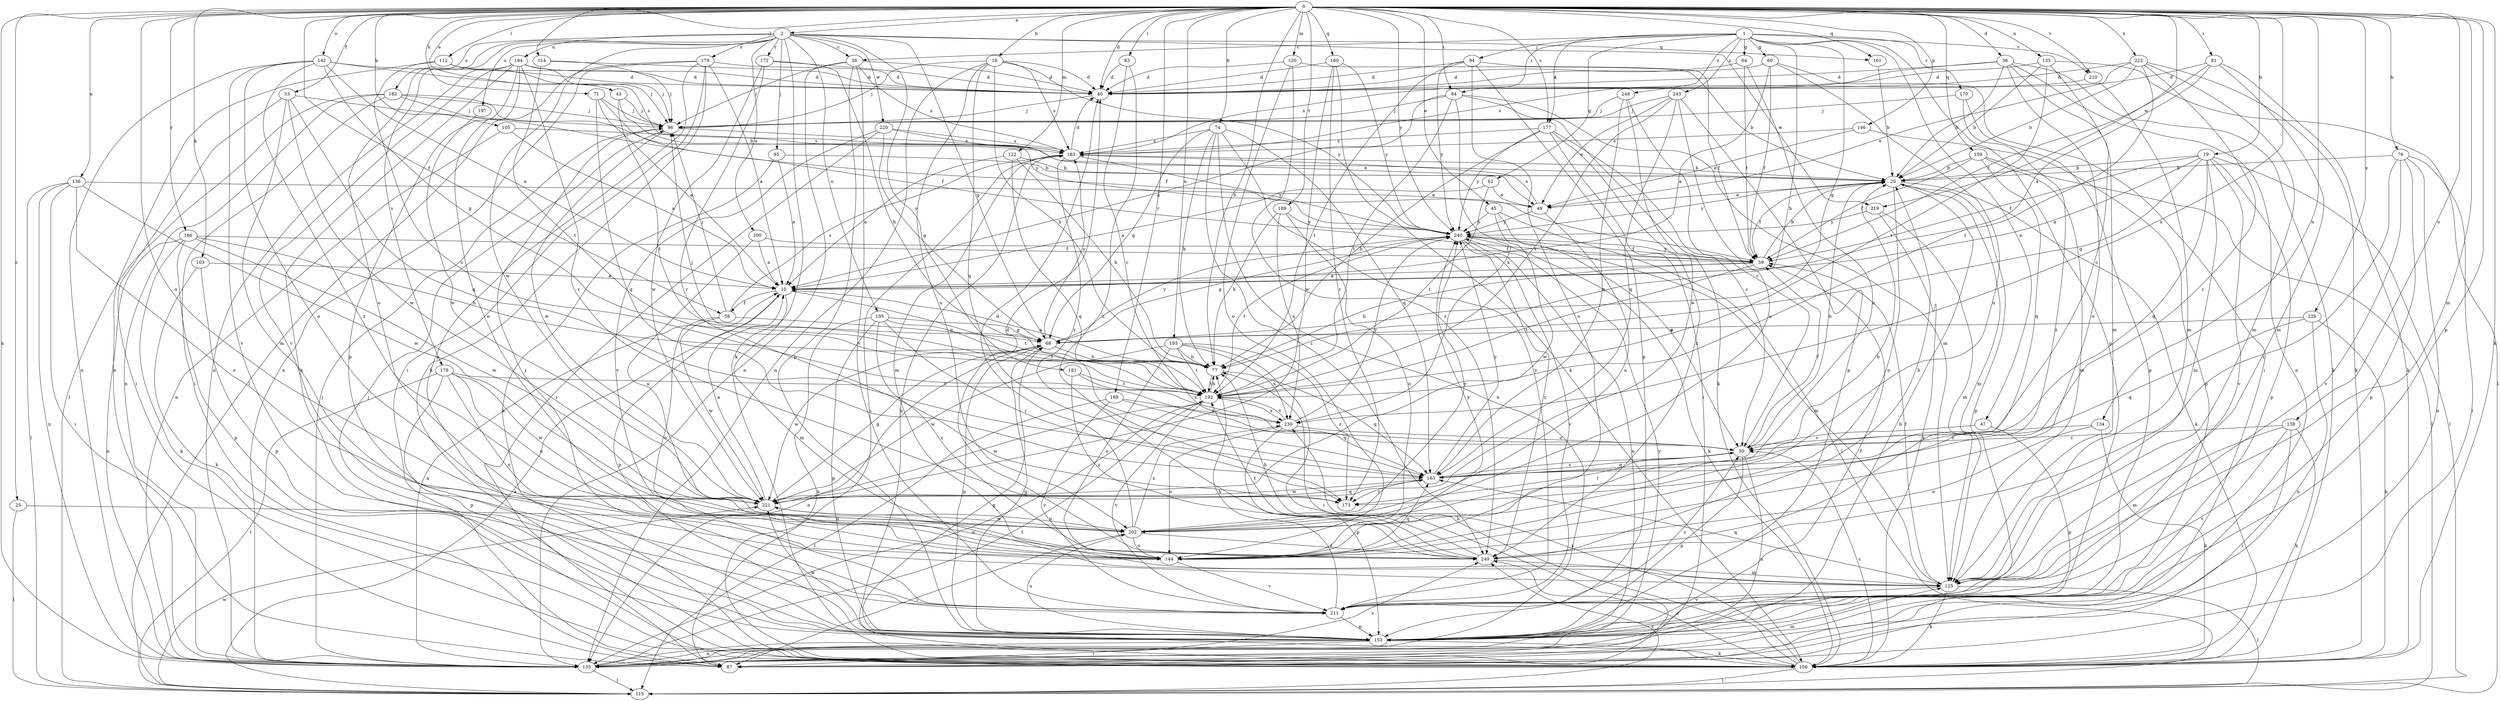 strict digraph  {
0;
1;
2;
10;
18;
19;
20;
25;
26;
30;
36;
40;
43;
45;
47;
49;
53;
58;
59;
60;
62;
64;
68;
71;
74;
76;
77;
81;
83;
84;
87;
94;
95;
96;
103;
105;
106;
112;
114;
115;
120;
122;
125;
133;
134;
135;
136;
138;
142;
144;
146;
153;
159;
160;
161;
163;
166;
169;
170;
172;
173;
177;
178;
179;
181;
182;
183;
189;
192;
193;
194;
195;
197;
200;
202;
210;
211;
219;
220;
221;
222;
226;
230;
240;
243;
248;
249;
0 -> 2  [label=a];
0 -> 18  [label=b];
0 -> 19  [label=b];
0 -> 25  [label=c];
0 -> 36  [label=d];
0 -> 40  [label=d];
0 -> 43  [label=e];
0 -> 45  [label=e];
0 -> 53  [label=f];
0 -> 58  [label=f];
0 -> 71  [label=h];
0 -> 74  [label=h];
0 -> 76  [label=h];
0 -> 77  [label=h];
0 -> 81  [label=i];
0 -> 83  [label=i];
0 -> 84  [label=i];
0 -> 103  [label=k];
0 -> 105  [label=k];
0 -> 106  [label=k];
0 -> 112  [label=l];
0 -> 114  [label=l];
0 -> 120  [label=m];
0 -> 122  [label=m];
0 -> 125  [label=m];
0 -> 133  [label=n];
0 -> 134  [label=n];
0 -> 135  [label=n];
0 -> 136  [label=o];
0 -> 138  [label=o];
0 -> 142  [label=o];
0 -> 144  [label=o];
0 -> 146  [label=p];
0 -> 153  [label=p];
0 -> 159  [label=q];
0 -> 160  [label=q];
0 -> 161  [label=q];
0 -> 166  [label=r];
0 -> 169  [label=r];
0 -> 177  [label=s];
0 -> 189  [label=t];
0 -> 193  [label=u];
0 -> 210  [label=v];
0 -> 219  [label=w];
0 -> 222  [label=x];
0 -> 226  [label=x];
0 -> 230  [label=x];
0 -> 240  [label=y];
1 -> 26  [label=c];
1 -> 47  [label=e];
1 -> 60  [label=g];
1 -> 62  [label=g];
1 -> 64  [label=g];
1 -> 68  [label=g];
1 -> 77  [label=h];
1 -> 84  [label=i];
1 -> 94  [label=j];
1 -> 153  [label=p];
1 -> 170  [label=r];
1 -> 177  [label=s];
1 -> 210  [label=v];
1 -> 243  [label=z];
1 -> 248  [label=z];
2 -> 26  [label=c];
2 -> 68  [label=g];
2 -> 95  [label=j];
2 -> 106  [label=k];
2 -> 144  [label=o];
2 -> 161  [label=q];
2 -> 172  [label=r];
2 -> 178  [label=s];
2 -> 179  [label=s];
2 -> 181  [label=s];
2 -> 182  [label=s];
2 -> 194  [label=u];
2 -> 195  [label=u];
2 -> 197  [label=u];
2 -> 200  [label=u];
2 -> 219  [label=w];
2 -> 220  [label=w];
2 -> 221  [label=w];
10 -> 58  [label=f];
10 -> 125  [label=m];
10 -> 153  [label=p];
10 -> 192  [label=t];
18 -> 40  [label=d];
18 -> 77  [label=h];
18 -> 96  [label=j];
18 -> 135  [label=n];
18 -> 163  [label=q];
18 -> 183  [label=s];
18 -> 202  [label=u];
18 -> 240  [label=y];
19 -> 10  [label=a];
19 -> 20  [label=b];
19 -> 59  [label=f];
19 -> 68  [label=g];
19 -> 115  [label=l];
19 -> 125  [label=m];
19 -> 153  [label=p];
19 -> 163  [label=q];
19 -> 211  [label=v];
20 -> 49  [label=e];
20 -> 59  [label=f];
20 -> 106  [label=k];
20 -> 125  [label=m];
20 -> 144  [label=o];
20 -> 153  [label=p];
20 -> 240  [label=y];
25 -> 115  [label=l];
25 -> 202  [label=u];
26 -> 40  [label=d];
26 -> 96  [label=j];
26 -> 135  [label=n];
26 -> 153  [label=p];
26 -> 183  [label=s];
26 -> 211  [label=v];
30 -> 20  [label=b];
30 -> 59  [label=f];
30 -> 135  [label=n];
30 -> 153  [label=p];
30 -> 163  [label=q];
30 -> 173  [label=r];
36 -> 20  [label=b];
36 -> 40  [label=d];
36 -> 106  [label=k];
36 -> 125  [label=m];
36 -> 135  [label=n];
36 -> 144  [label=o];
36 -> 183  [label=s];
40 -> 96  [label=j];
43 -> 20  [label=b];
43 -> 96  [label=j];
43 -> 192  [label=t];
45 -> 30  [label=c];
45 -> 115  [label=l];
45 -> 221  [label=w];
45 -> 240  [label=y];
47 -> 30  [label=c];
47 -> 153  [label=p];
49 -> 183  [label=s];
49 -> 202  [label=u];
49 -> 240  [label=y];
53 -> 87  [label=i];
53 -> 96  [label=j];
53 -> 125  [label=m];
53 -> 163  [label=q];
53 -> 221  [label=w];
58 -> 68  [label=g];
58 -> 96  [label=j];
58 -> 144  [label=o];
58 -> 183  [label=s];
58 -> 221  [label=w];
59 -> 10  [label=a];
59 -> 20  [label=b];
59 -> 77  [label=h];
59 -> 192  [label=t];
59 -> 240  [label=y];
60 -> 10  [label=a];
60 -> 40  [label=d];
60 -> 59  [label=f];
60 -> 87  [label=i];
60 -> 202  [label=u];
62 -> 10  [label=a];
62 -> 49  [label=e];
62 -> 192  [label=t];
64 -> 40  [label=d];
64 -> 59  [label=f];
64 -> 202  [label=u];
68 -> 77  [label=h];
68 -> 135  [label=n];
68 -> 153  [label=p];
68 -> 183  [label=s];
68 -> 221  [label=w];
68 -> 240  [label=y];
71 -> 10  [label=a];
71 -> 59  [label=f];
71 -> 96  [label=j];
71 -> 163  [label=q];
74 -> 68  [label=g];
74 -> 77  [label=h];
74 -> 135  [label=n];
74 -> 163  [label=q];
74 -> 183  [label=s];
74 -> 211  [label=v];
74 -> 249  [label=z];
76 -> 20  [label=b];
76 -> 87  [label=i];
76 -> 135  [label=n];
76 -> 153  [label=p];
76 -> 211  [label=v];
76 -> 249  [label=z];
77 -> 10  [label=a];
77 -> 163  [label=q];
77 -> 192  [label=t];
81 -> 10  [label=a];
81 -> 40  [label=d];
81 -> 59  [label=f];
81 -> 106  [label=k];
81 -> 125  [label=m];
83 -> 30  [label=c];
83 -> 40  [label=d];
83 -> 249  [label=z];
84 -> 10  [label=a];
84 -> 96  [label=j];
84 -> 106  [label=k];
84 -> 125  [label=m];
84 -> 192  [label=t];
84 -> 230  [label=x];
94 -> 40  [label=d];
94 -> 59  [label=f];
94 -> 144  [label=o];
94 -> 153  [label=p];
94 -> 192  [label=t];
94 -> 240  [label=y];
95 -> 10  [label=a];
95 -> 20  [label=b];
95 -> 106  [label=k];
96 -> 183  [label=s];
96 -> 221  [label=w];
103 -> 10  [label=a];
103 -> 106  [label=k];
103 -> 153  [label=p];
105 -> 10  [label=a];
105 -> 135  [label=n];
105 -> 183  [label=s];
106 -> 30  [label=c];
106 -> 68  [label=g];
106 -> 77  [label=h];
106 -> 96  [label=j];
106 -> 115  [label=l];
106 -> 230  [label=x];
106 -> 249  [label=z];
112 -> 30  [label=c];
112 -> 40  [label=d];
112 -> 96  [label=j];
112 -> 135  [label=n];
114 -> 40  [label=d];
114 -> 96  [label=j];
114 -> 192  [label=t];
115 -> 10  [label=a];
115 -> 221  [label=w];
115 -> 249  [label=z];
120 -> 20  [label=b];
120 -> 40  [label=d];
120 -> 144  [label=o];
120 -> 249  [label=z];
122 -> 10  [label=a];
122 -> 20  [label=b];
122 -> 77  [label=h];
122 -> 163  [label=q];
125 -> 59  [label=f];
125 -> 106  [label=k];
125 -> 115  [label=l];
125 -> 163  [label=q];
125 -> 211  [label=v];
133 -> 20  [label=b];
133 -> 30  [label=c];
133 -> 40  [label=d];
133 -> 115  [label=l];
133 -> 192  [label=t];
134 -> 30  [label=c];
134 -> 106  [label=k];
134 -> 144  [label=o];
135 -> 10  [label=a];
135 -> 20  [label=b];
135 -> 96  [label=j];
135 -> 115  [label=l];
135 -> 125  [label=m];
135 -> 192  [label=t];
135 -> 240  [label=y];
135 -> 249  [label=z];
136 -> 49  [label=e];
136 -> 87  [label=i];
136 -> 115  [label=l];
136 -> 135  [label=n];
136 -> 144  [label=o];
136 -> 221  [label=w];
138 -> 30  [label=c];
138 -> 87  [label=i];
138 -> 106  [label=k];
138 -> 125  [label=m];
138 -> 211  [label=v];
142 -> 10  [label=a];
142 -> 40  [label=d];
142 -> 68  [label=g];
142 -> 135  [label=n];
142 -> 144  [label=o];
142 -> 183  [label=s];
142 -> 211  [label=v];
142 -> 249  [label=z];
144 -> 163  [label=q];
144 -> 211  [label=v];
144 -> 240  [label=y];
146 -> 49  [label=e];
146 -> 153  [label=p];
146 -> 183  [label=s];
153 -> 59  [label=f];
153 -> 68  [label=g];
153 -> 87  [label=i];
153 -> 106  [label=k];
153 -> 135  [label=n];
153 -> 202  [label=u];
153 -> 221  [label=w];
159 -> 20  [label=b];
159 -> 59  [label=f];
159 -> 115  [label=l];
159 -> 125  [label=m];
159 -> 163  [label=q];
160 -> 40  [label=d];
160 -> 106  [label=k];
160 -> 173  [label=r];
160 -> 221  [label=w];
160 -> 240  [label=y];
161 -> 20  [label=b];
163 -> 30  [label=c];
163 -> 173  [label=r];
163 -> 221  [label=w];
163 -> 240  [label=y];
166 -> 59  [label=f];
166 -> 77  [label=h];
166 -> 106  [label=k];
166 -> 135  [label=n];
166 -> 153  [label=p];
166 -> 221  [label=w];
169 -> 115  [label=l];
169 -> 163  [label=q];
169 -> 211  [label=v];
169 -> 230  [label=x];
170 -> 96  [label=j];
170 -> 153  [label=p];
170 -> 249  [label=z];
172 -> 40  [label=d];
172 -> 77  [label=h];
172 -> 173  [label=r];
172 -> 221  [label=w];
177 -> 30  [label=c];
177 -> 77  [label=h];
177 -> 87  [label=i];
177 -> 183  [label=s];
177 -> 240  [label=y];
177 -> 249  [label=z];
178 -> 115  [label=l];
178 -> 144  [label=o];
178 -> 153  [label=p];
178 -> 192  [label=t];
178 -> 202  [label=u];
178 -> 221  [label=w];
179 -> 10  [label=a];
179 -> 40  [label=d];
179 -> 87  [label=i];
179 -> 106  [label=k];
179 -> 115  [label=l];
179 -> 135  [label=n];
179 -> 153  [label=p];
181 -> 192  [label=t];
181 -> 230  [label=x];
181 -> 249  [label=z];
182 -> 59  [label=f];
182 -> 87  [label=i];
182 -> 96  [label=j];
182 -> 115  [label=l];
182 -> 135  [label=n];
182 -> 240  [label=y];
183 -> 20  [label=b];
183 -> 40  [label=d];
183 -> 87  [label=i];
183 -> 106  [label=k];
183 -> 125  [label=m];
183 -> 173  [label=r];
183 -> 240  [label=y];
189 -> 77  [label=h];
189 -> 144  [label=o];
189 -> 230  [label=x];
189 -> 240  [label=y];
192 -> 77  [label=h];
192 -> 96  [label=j];
192 -> 135  [label=n];
192 -> 211  [label=v];
192 -> 221  [label=w];
192 -> 230  [label=x];
193 -> 77  [label=h];
193 -> 87  [label=i];
193 -> 144  [label=o];
193 -> 173  [label=r];
193 -> 192  [label=t];
193 -> 221  [label=w];
193 -> 230  [label=x];
194 -> 40  [label=d];
194 -> 96  [label=j];
194 -> 106  [label=k];
194 -> 135  [label=n];
194 -> 144  [label=o];
194 -> 153  [label=p];
194 -> 173  [label=r];
194 -> 211  [label=v];
195 -> 68  [label=g];
195 -> 106  [label=k];
195 -> 153  [label=p];
195 -> 173  [label=r];
195 -> 192  [label=t];
195 -> 249  [label=z];
197 -> 221  [label=w];
200 -> 10  [label=a];
200 -> 59  [label=f];
200 -> 202  [label=u];
202 -> 20  [label=b];
202 -> 40  [label=d];
202 -> 87  [label=i];
202 -> 144  [label=o];
202 -> 221  [label=w];
202 -> 230  [label=x];
202 -> 240  [label=y];
202 -> 249  [label=z];
210 -> 125  [label=m];
210 -> 183  [label=s];
211 -> 30  [label=c];
211 -> 77  [label=h];
211 -> 96  [label=j];
211 -> 153  [label=p];
219 -> 106  [label=k];
219 -> 125  [label=m];
219 -> 240  [label=y];
220 -> 49  [label=e];
220 -> 68  [label=g];
220 -> 87  [label=i];
220 -> 183  [label=s];
220 -> 211  [label=v];
221 -> 10  [label=a];
221 -> 68  [label=g];
221 -> 163  [label=q];
221 -> 202  [label=u];
222 -> 20  [label=b];
222 -> 40  [label=d];
222 -> 49  [label=e];
222 -> 106  [label=k];
222 -> 125  [label=m];
222 -> 173  [label=r];
222 -> 192  [label=t];
226 -> 68  [label=g];
226 -> 106  [label=k];
226 -> 135  [label=n];
226 -> 163  [label=q];
230 -> 30  [label=c];
230 -> 144  [label=o];
230 -> 153  [label=p];
230 -> 192  [label=t];
230 -> 240  [label=y];
240 -> 59  [label=f];
240 -> 68  [label=g];
240 -> 106  [label=k];
240 -> 125  [label=m];
240 -> 135  [label=n];
240 -> 192  [label=t];
240 -> 211  [label=v];
240 -> 249  [label=z];
243 -> 49  [label=e];
243 -> 96  [label=j];
243 -> 153  [label=p];
243 -> 163  [label=q];
243 -> 192  [label=t];
243 -> 202  [label=u];
248 -> 30  [label=c];
248 -> 96  [label=j];
248 -> 163  [label=q];
248 -> 221  [label=w];
249 -> 20  [label=b];
249 -> 40  [label=d];
249 -> 77  [label=h];
249 -> 125  [label=m];
249 -> 192  [label=t];
}
